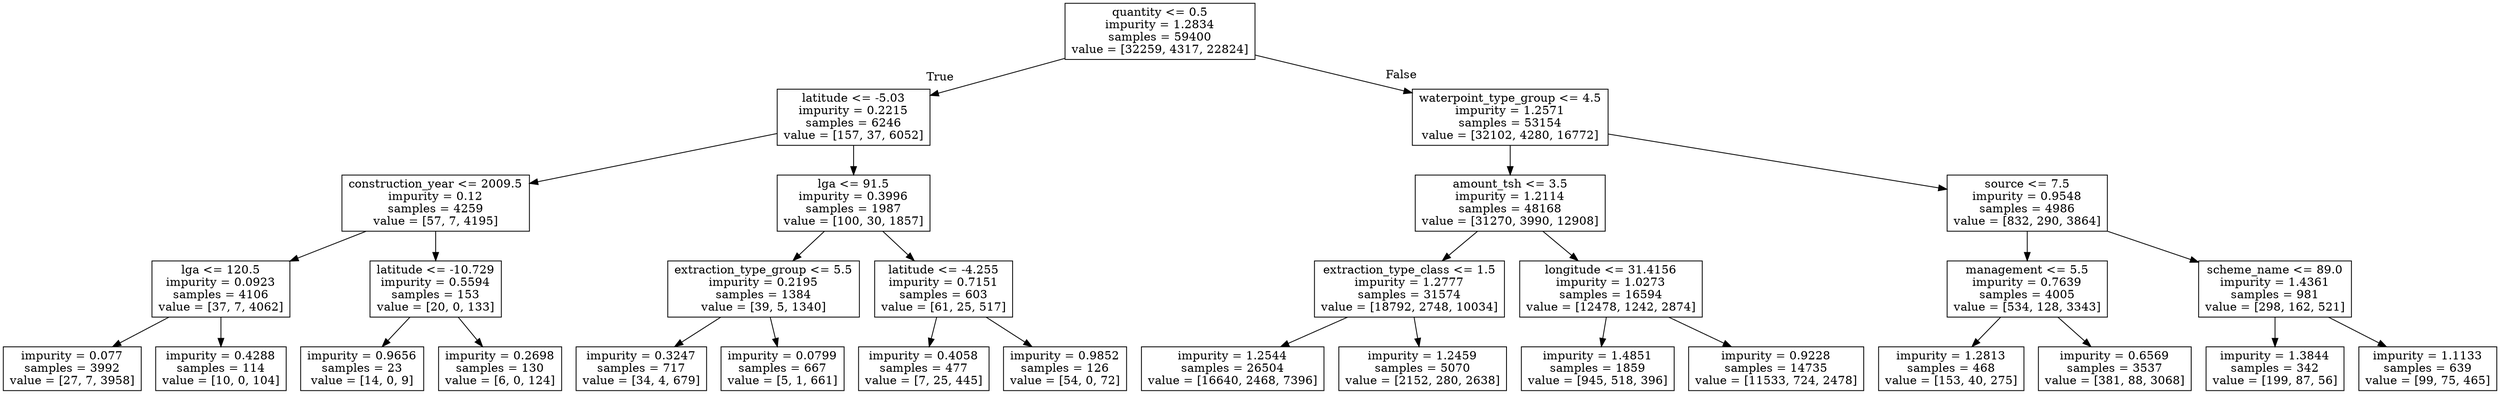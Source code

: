 digraph Tree {
node [shape=box] ;
0 [label="quantity <= 0.5\nimpurity = 1.2834\nsamples = 59400\nvalue = [32259, 4317, 22824]"] ;
1 [label="latitude <= -5.03\nimpurity = 0.2215\nsamples = 6246\nvalue = [157, 37, 6052]"] ;
0 -> 1 [labeldistance=2.5, labelangle=45, headlabel="True"] ;
2 [label="construction_year <= 2009.5\nimpurity = 0.12\nsamples = 4259\nvalue = [57, 7, 4195]"] ;
1 -> 2 ;
3 [label="lga <= 120.5\nimpurity = 0.0923\nsamples = 4106\nvalue = [37, 7, 4062]"] ;
2 -> 3 ;
4 [label="impurity = 0.077\nsamples = 3992\nvalue = [27, 7, 3958]"] ;
3 -> 4 ;
5 [label="impurity = 0.4288\nsamples = 114\nvalue = [10, 0, 104]"] ;
3 -> 5 ;
6 [label="latitude <= -10.729\nimpurity = 0.5594\nsamples = 153\nvalue = [20, 0, 133]"] ;
2 -> 6 ;
7 [label="impurity = 0.9656\nsamples = 23\nvalue = [14, 0, 9]"] ;
6 -> 7 ;
8 [label="impurity = 0.2698\nsamples = 130\nvalue = [6, 0, 124]"] ;
6 -> 8 ;
9 [label="lga <= 91.5\nimpurity = 0.3996\nsamples = 1987\nvalue = [100, 30, 1857]"] ;
1 -> 9 ;
10 [label="extraction_type_group <= 5.5\nimpurity = 0.2195\nsamples = 1384\nvalue = [39, 5, 1340]"] ;
9 -> 10 ;
11 [label="impurity = 0.3247\nsamples = 717\nvalue = [34, 4, 679]"] ;
10 -> 11 ;
12 [label="impurity = 0.0799\nsamples = 667\nvalue = [5, 1, 661]"] ;
10 -> 12 ;
13 [label="latitude <= -4.255\nimpurity = 0.7151\nsamples = 603\nvalue = [61, 25, 517]"] ;
9 -> 13 ;
14 [label="impurity = 0.4058\nsamples = 477\nvalue = [7, 25, 445]"] ;
13 -> 14 ;
15 [label="impurity = 0.9852\nsamples = 126\nvalue = [54, 0, 72]"] ;
13 -> 15 ;
16 [label="waterpoint_type_group <= 4.5\nimpurity = 1.2571\nsamples = 53154\nvalue = [32102, 4280, 16772]"] ;
0 -> 16 [labeldistance=2.5, labelangle=-45, headlabel="False"] ;
17 [label="amount_tsh <= 3.5\nimpurity = 1.2114\nsamples = 48168\nvalue = [31270, 3990, 12908]"] ;
16 -> 17 ;
18 [label="extraction_type_class <= 1.5\nimpurity = 1.2777\nsamples = 31574\nvalue = [18792, 2748, 10034]"] ;
17 -> 18 ;
19 [label="impurity = 1.2544\nsamples = 26504\nvalue = [16640, 2468, 7396]"] ;
18 -> 19 ;
20 [label="impurity = 1.2459\nsamples = 5070\nvalue = [2152, 280, 2638]"] ;
18 -> 20 ;
21 [label="longitude <= 31.4156\nimpurity = 1.0273\nsamples = 16594\nvalue = [12478, 1242, 2874]"] ;
17 -> 21 ;
22 [label="impurity = 1.4851\nsamples = 1859\nvalue = [945, 518, 396]"] ;
21 -> 22 ;
23 [label="impurity = 0.9228\nsamples = 14735\nvalue = [11533, 724, 2478]"] ;
21 -> 23 ;
24 [label="source <= 7.5\nimpurity = 0.9548\nsamples = 4986\nvalue = [832, 290, 3864]"] ;
16 -> 24 ;
25 [label="management <= 5.5\nimpurity = 0.7639\nsamples = 4005\nvalue = [534, 128, 3343]"] ;
24 -> 25 ;
26 [label="impurity = 1.2813\nsamples = 468\nvalue = [153, 40, 275]"] ;
25 -> 26 ;
27 [label="impurity = 0.6569\nsamples = 3537\nvalue = [381, 88, 3068]"] ;
25 -> 27 ;
28 [label="scheme_name <= 89.0\nimpurity = 1.4361\nsamples = 981\nvalue = [298, 162, 521]"] ;
24 -> 28 ;
29 [label="impurity = 1.3844\nsamples = 342\nvalue = [199, 87, 56]"] ;
28 -> 29 ;
30 [label="impurity = 1.1133\nsamples = 639\nvalue = [99, 75, 465]"] ;
28 -> 30 ;
}